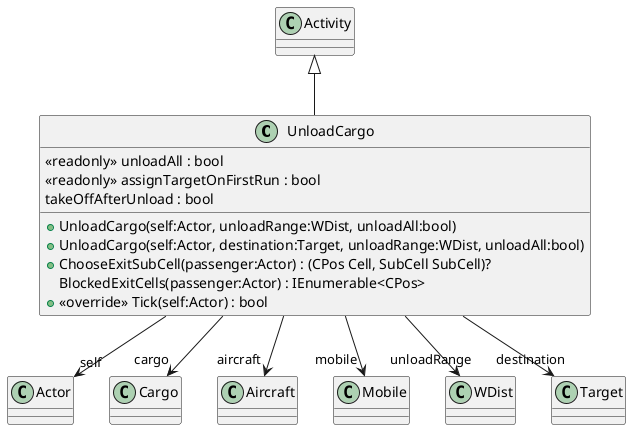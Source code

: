 @startuml
class UnloadCargo {
    <<readonly>> unloadAll : bool
    <<readonly>> assignTargetOnFirstRun : bool
    takeOffAfterUnload : bool
    + UnloadCargo(self:Actor, unloadRange:WDist, unloadAll:bool)
    + UnloadCargo(self:Actor, destination:Target, unloadRange:WDist, unloadAll:bool)
    + ChooseExitSubCell(passenger:Actor) : (CPos Cell, SubCell SubCell)?
    BlockedExitCells(passenger:Actor) : IEnumerable<CPos>
    + <<override>> Tick(self:Actor) : bool
}
Activity <|-- UnloadCargo
UnloadCargo --> "self" Actor
UnloadCargo --> "cargo" Cargo
UnloadCargo --> "aircraft" Aircraft
UnloadCargo --> "mobile" Mobile
UnloadCargo --> "unloadRange" WDist
UnloadCargo --> "destination" Target
@enduml
